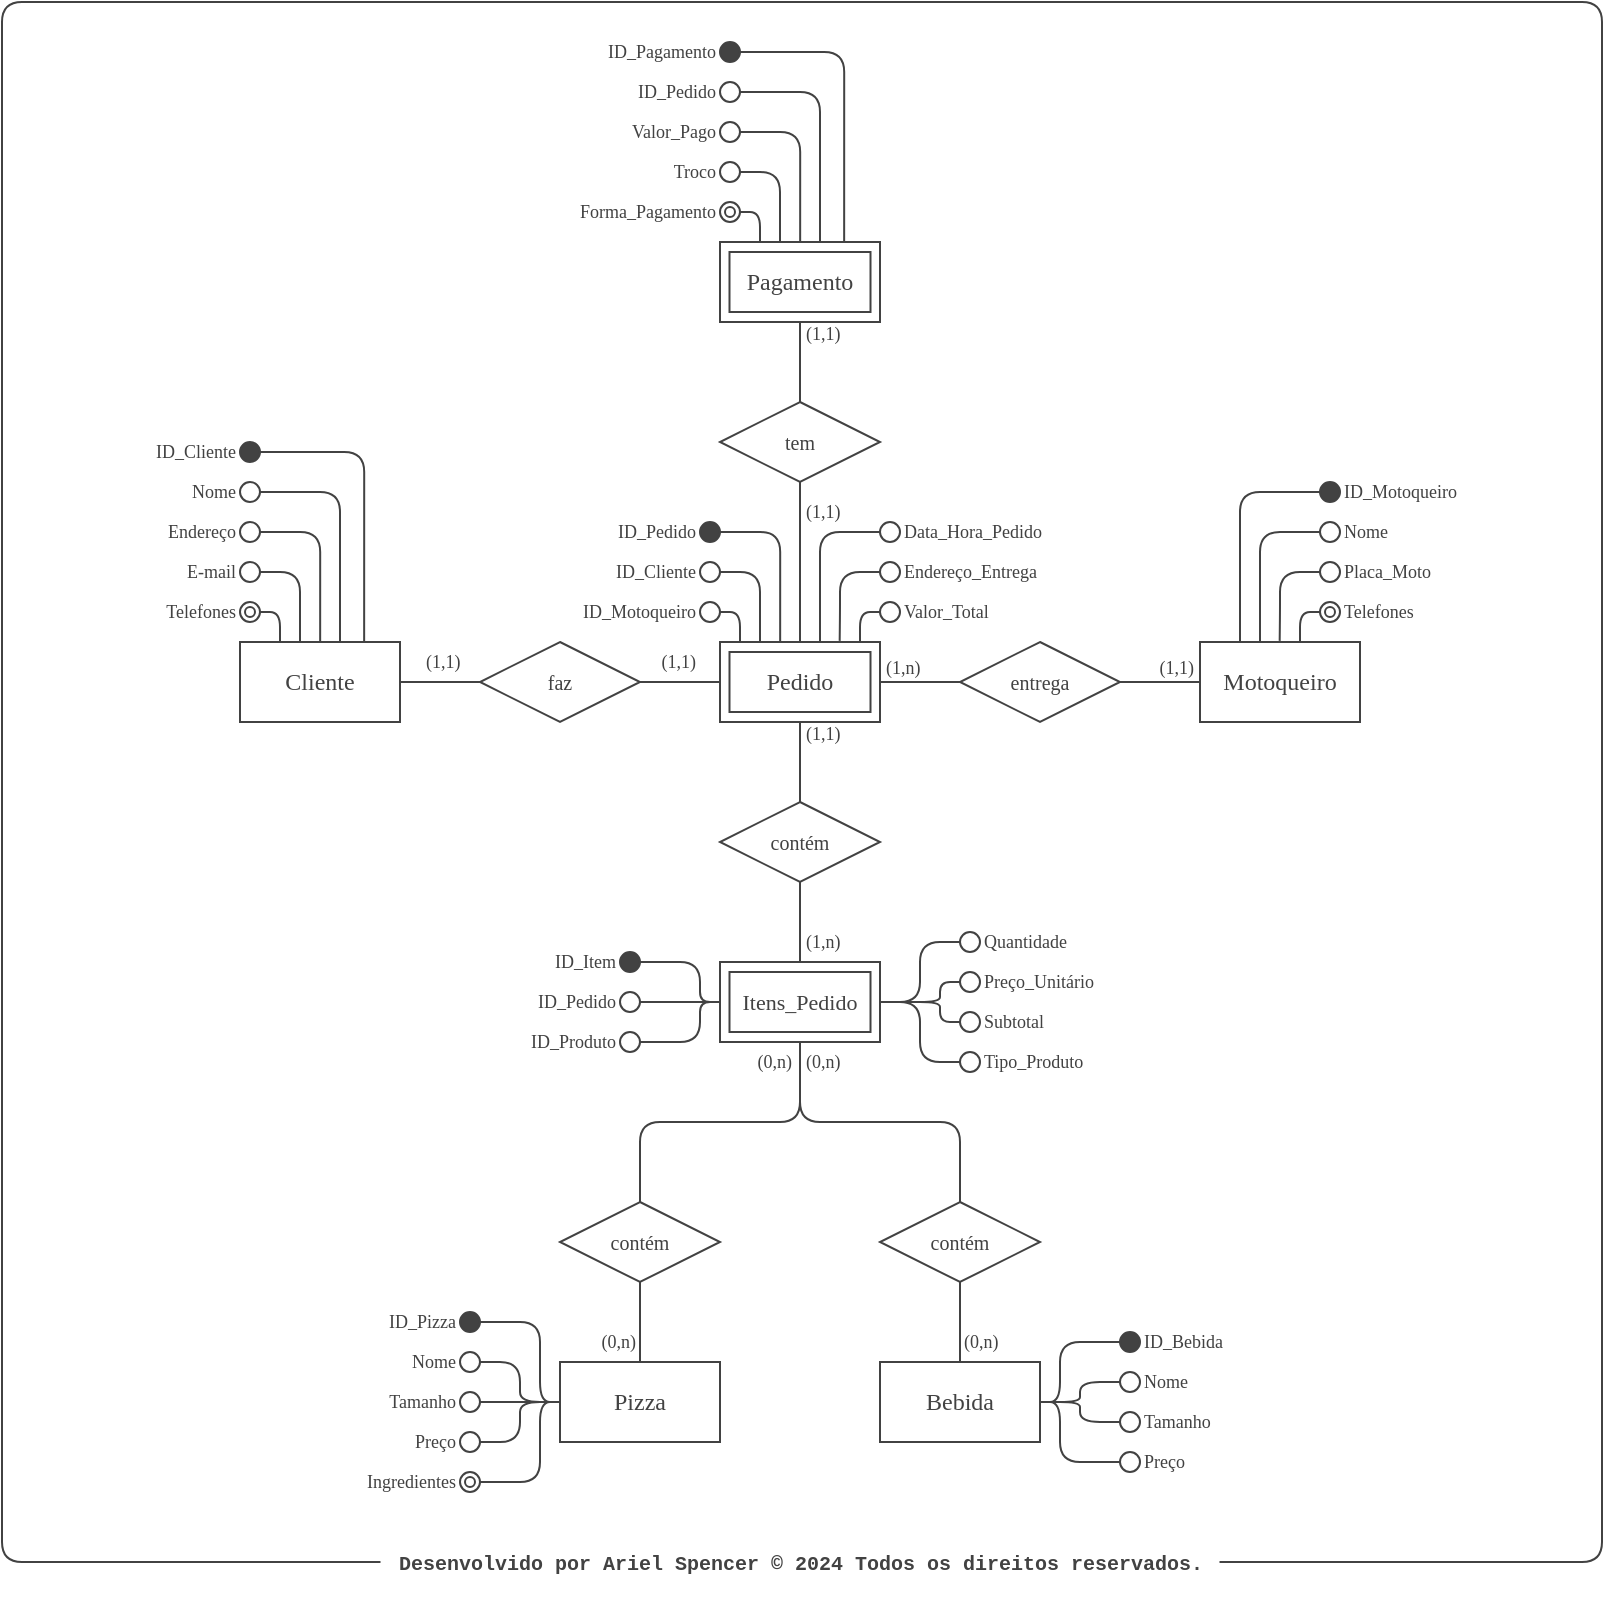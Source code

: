 <mxfile>
    <diagram id="a4bpUrjRzr6ryqSuqPsY" name="Página-1">
        <mxGraphModel dx="508" dy="273" grid="1" gridSize="10" guides="1" tooltips="1" connect="1" arrows="1" fold="1" page="1" pageScale="1" pageWidth="1600" pageHeight="900" background="#ffffff" math="0" shadow="0">
            <root>
                <mxCell id="0"/>
                <mxCell id="1" parent="0"/>
                <mxCell id="30" style="edgeStyle=none;html=1;exitX=1;exitY=0.5;exitDx=0;exitDy=0;entryX=0;entryY=0.5;entryDx=0;entryDy=0;fontFamily=Tahoma;fontSize=10;fontColor=#424242;strokeColor=#424242;endArrow=none;endFill=0;" parent="1" source="2" target="18" edge="1">
                    <mxGeometry relative="1" as="geometry"/>
                </mxCell>
                <mxCell id="2" value="" style="rounded=0;whiteSpace=wrap;html=1;fillColor=#FFFFFF;strokeColor=#424242;" parent="1" vertex="1">
                    <mxGeometry x="519" y="360" width="80" height="40" as="geometry"/>
                </mxCell>
                <mxCell id="3" value="Cliente" style="text;html=1;strokeColor=none;fillColor=none;align=center;verticalAlign=middle;whiteSpace=wrap;rounded=0;fontFamily=Tahoma;fontColor=#424242;" parent="1" vertex="1">
                    <mxGeometry x="529" y="365" width="60" height="30" as="geometry"/>
                </mxCell>
                <mxCell id="4" value="" style="rounded=0;whiteSpace=wrap;html=1;fillColor=#FFFFFF;strokeColor=#424242;" parent="1" vertex="1">
                    <mxGeometry x="679" y="720" width="80" height="40" as="geometry"/>
                </mxCell>
                <mxCell id="5" value="Pizza" style="text;html=1;strokeColor=none;fillColor=none;align=center;verticalAlign=middle;whiteSpace=wrap;rounded=0;fontFamily=Tahoma;fontColor=#424242;" parent="1" vertex="1">
                    <mxGeometry x="689" y="725" width="60" height="30" as="geometry"/>
                </mxCell>
                <mxCell id="32" style="edgeStyle=none;html=1;entryX=0.5;entryY=1;entryDx=0;entryDy=0;strokeColor=#424242;fontFamily=Tahoma;fontSize=10;fontColor=#424242;endArrow=none;endFill=0;" parent="1" source="6" target="28" edge="1">
                    <mxGeometry relative="1" as="geometry"/>
                </mxCell>
                <mxCell id="33" style="edgeStyle=none;html=1;entryX=0;entryY=0.5;entryDx=0;entryDy=0;strokeColor=#424242;fontFamily=Tahoma;fontSize=10;fontColor=#424242;endArrow=none;endFill=0;" parent="1" source="6" target="26" edge="1">
                    <mxGeometry relative="1" as="geometry"/>
                </mxCell>
                <mxCell id="6" value="" style="rounded=0;whiteSpace=wrap;html=1;fillColor=#FFFFFF;strokeColor=#424242;" parent="1" vertex="1">
                    <mxGeometry x="759" y="360" width="80" height="40" as="geometry"/>
                </mxCell>
                <mxCell id="36" style="edgeStyle=none;html=1;entryX=0.5;entryY=0;entryDx=0;entryDy=0;strokeColor=#424242;fontFamily=Tahoma;fontSize=10;fontColor=#424242;endArrow=none;endFill=0;" parent="1" target="20" edge="1">
                    <mxGeometry relative="1" as="geometry">
                        <mxPoint x="799" y="400" as="sourcePoint"/>
                    </mxGeometry>
                </mxCell>
                <mxCell id="40" style="edgeStyle=none;html=1;entryX=0.5;entryY=0;entryDx=0;entryDy=0;strokeColor=#424242;fontFamily=Tahoma;fontSize=10;fontColor=#424242;endArrow=none;endFill=0;" parent="1" source="8" target="22" edge="1">
                    <mxGeometry relative="1" as="geometry">
                        <Array as="points">
                            <mxPoint x="799" y="600"/>
                            <mxPoint x="719" y="600"/>
                        </Array>
                    </mxGeometry>
                </mxCell>
                <mxCell id="8" value="" style="rounded=0;whiteSpace=wrap;html=1;fillColor=#FFFFFF;strokeColor=#424242;" parent="1" vertex="1">
                    <mxGeometry x="759" y="520" width="80" height="40" as="geometry"/>
                </mxCell>
                <mxCell id="10" value="" style="rounded=0;whiteSpace=wrap;html=1;fillColor=#FFFFFF;strokeColor=#424242;" parent="1" vertex="1">
                    <mxGeometry x="839" y="720" width="80" height="40" as="geometry"/>
                </mxCell>
                <mxCell id="11" value="Bebida" style="text;html=1;strokeColor=none;fillColor=none;align=center;verticalAlign=middle;whiteSpace=wrap;rounded=0;fontFamily=Tahoma;fontColor=#424242;" parent="1" vertex="1">
                    <mxGeometry x="849" y="725" width="60" height="30" as="geometry"/>
                </mxCell>
                <mxCell id="12" value="" style="rounded=0;whiteSpace=wrap;html=1;fillColor=#FFFFFF;strokeColor=#424242;" parent="1" vertex="1">
                    <mxGeometry x="999" y="360" width="80" height="40" as="geometry"/>
                </mxCell>
                <mxCell id="13" value="Motoqueiro" style="text;html=1;strokeColor=none;fillColor=none;align=center;verticalAlign=middle;whiteSpace=wrap;rounded=0;fontFamily=Tahoma;fontColor=#424242;" parent="1" vertex="1">
                    <mxGeometry x="1009" y="365" width="60" height="30" as="geometry"/>
                </mxCell>
                <mxCell id="14" value="" style="rounded=0;whiteSpace=wrap;html=1;fillColor=#FFFFFF;strokeColor=#424242;" parent="1" vertex="1">
                    <mxGeometry x="759" y="160" width="80" height="40" as="geometry"/>
                </mxCell>
                <mxCell id="31" style="edgeStyle=none;html=1;exitX=1;exitY=0.5;exitDx=0;exitDy=0;entryX=0;entryY=0.5;entryDx=0;entryDy=0;strokeColor=#424242;fontFamily=Tahoma;fontSize=10;fontColor=#424242;endArrow=none;endFill=0;" parent="1" source="18" target="6" edge="1">
                    <mxGeometry relative="1" as="geometry"/>
                </mxCell>
                <mxCell id="18" value="" style="rhombus;whiteSpace=wrap;html=1;strokeColor=#424242;fontFamily=Tahoma;fontColor=#424242;fillColor=#FFFFFF;" parent="1" vertex="1">
                    <mxGeometry x="639" y="360" width="80" height="40" as="geometry"/>
                </mxCell>
                <mxCell id="19" value="faz" style="text;html=1;strokeColor=none;fillColor=none;align=center;verticalAlign=middle;whiteSpace=wrap;rounded=0;fontFamily=Tahoma;fontColor=#424242;fontSize=10;" parent="1" vertex="1">
                    <mxGeometry x="649" y="365" width="60" height="30" as="geometry"/>
                </mxCell>
                <mxCell id="39" style="edgeStyle=none;html=1;entryX=0.5;entryY=0;entryDx=0;entryDy=0;strokeColor=#424242;fontFamily=Tahoma;fontSize=10;fontColor=#424242;endArrow=none;endFill=0;" parent="1" source="20" target="8" edge="1">
                    <mxGeometry relative="1" as="geometry"/>
                </mxCell>
                <mxCell id="20" value="" style="rhombus;whiteSpace=wrap;html=1;strokeColor=#424242;fontFamily=Tahoma;fontColor=#424242;fillColor=#FFFFFF;" parent="1" vertex="1">
                    <mxGeometry x="759" y="440" width="80" height="40" as="geometry"/>
                </mxCell>
                <mxCell id="21" value="contém" style="text;html=1;strokeColor=none;fillColor=none;align=center;verticalAlign=middle;whiteSpace=wrap;rounded=0;fontFamily=Tahoma;fontColor=#424242;fontSize=10;" parent="1" vertex="1">
                    <mxGeometry x="769" y="445" width="60" height="30" as="geometry"/>
                </mxCell>
                <mxCell id="43" style="edgeStyle=none;html=1;entryX=0.5;entryY=0;entryDx=0;entryDy=0;strokeColor=#424242;fontFamily=Tahoma;fontSize=10;fontColor=#424242;endArrow=none;endFill=0;" parent="1" source="22" target="4" edge="1">
                    <mxGeometry relative="1" as="geometry"/>
                </mxCell>
                <mxCell id="22" value="" style="rhombus;whiteSpace=wrap;html=1;strokeColor=#424242;fontFamily=Tahoma;fontColor=#424242;fillColor=#FFFFFF;" parent="1" vertex="1">
                    <mxGeometry x="679" y="640" width="80" height="40" as="geometry"/>
                </mxCell>
                <mxCell id="23" value="contém" style="text;html=1;strokeColor=none;fillColor=none;align=center;verticalAlign=middle;whiteSpace=wrap;rounded=0;fontFamily=Tahoma;fontColor=#424242;fontSize=10;" parent="1" vertex="1">
                    <mxGeometry x="689" y="645" width="60" height="30" as="geometry"/>
                </mxCell>
                <mxCell id="41" style="edgeStyle=none;html=1;entryX=0.5;entryY=1;entryDx=0;entryDy=0;strokeColor=#424242;fontFamily=Tahoma;fontSize=10;fontColor=#424242;endArrow=none;endFill=0;" parent="1" source="24" target="8" edge="1">
                    <mxGeometry relative="1" as="geometry">
                        <Array as="points">
                            <mxPoint x="879" y="600"/>
                            <mxPoint x="799" y="600"/>
                        </Array>
                    </mxGeometry>
                </mxCell>
                <mxCell id="47" style="edgeStyle=none;html=1;exitX=0.5;exitY=1;exitDx=0;exitDy=0;entryX=0.5;entryY=0;entryDx=0;entryDy=0;strokeColor=#424242;fontFamily=Tahoma;fontSize=10;fontColor=#424242;endArrow=none;endFill=0;" parent="1" source="24" target="10" edge="1">
                    <mxGeometry relative="1" as="geometry"/>
                </mxCell>
                <mxCell id="24" value="" style="rhombus;whiteSpace=wrap;html=1;strokeColor=#424242;fontFamily=Tahoma;fontColor=#424242;fillColor=#FFFFFF;" parent="1" vertex="1">
                    <mxGeometry x="839" y="640" width="80" height="40" as="geometry"/>
                </mxCell>
                <mxCell id="25" value="contém" style="text;html=1;strokeColor=none;fillColor=none;align=center;verticalAlign=middle;whiteSpace=wrap;rounded=0;fontFamily=Tahoma;fontColor=#424242;fontSize=10;" parent="1" vertex="1">
                    <mxGeometry x="849" y="645" width="60" height="30" as="geometry"/>
                </mxCell>
                <mxCell id="35" style="edgeStyle=none;html=1;entryX=0;entryY=0.5;entryDx=0;entryDy=0;strokeColor=#424242;fontFamily=Tahoma;fontSize=10;fontColor=#424242;endArrow=none;endFill=0;" parent="1" source="26" target="12" edge="1">
                    <mxGeometry relative="1" as="geometry"/>
                </mxCell>
                <mxCell id="26" value="" style="rhombus;whiteSpace=wrap;html=1;strokeColor=#424242;fontFamily=Tahoma;fontColor=#424242;fillColor=#FFFFFF;" parent="1" vertex="1">
                    <mxGeometry x="879" y="360" width="80" height="40" as="geometry"/>
                </mxCell>
                <mxCell id="27" value="entrega" style="text;html=1;strokeColor=none;fillColor=none;align=center;verticalAlign=middle;whiteSpace=wrap;rounded=0;fontFamily=Tahoma;fontColor=#424242;fontSize=10;" parent="1" vertex="1">
                    <mxGeometry x="889" y="365" width="60" height="30" as="geometry"/>
                </mxCell>
                <mxCell id="50" style="edgeStyle=none;html=1;entryX=0.5;entryY=1;entryDx=0;entryDy=0;strokeColor=#424242;fontFamily=Tahoma;fontSize=10;fontColor=#424242;endArrow=none;endFill=0;" parent="1" source="28" target="14" edge="1">
                    <mxGeometry relative="1" as="geometry"/>
                </mxCell>
                <mxCell id="28" value="" style="rhombus;whiteSpace=wrap;html=1;strokeColor=#424242;fontFamily=Tahoma;fontColor=#424242;fillColor=#FFFFFF;" parent="1" vertex="1">
                    <mxGeometry x="759" y="240" width="80" height="40" as="geometry"/>
                </mxCell>
                <mxCell id="29" value="tem" style="text;html=1;strokeColor=none;fillColor=none;align=center;verticalAlign=middle;whiteSpace=wrap;rounded=0;fontFamily=Tahoma;fontColor=#424242;fontSize=10;" parent="1" vertex="1">
                    <mxGeometry x="769" y="245" width="60" height="30" as="geometry"/>
                </mxCell>
                <mxCell id="51" value="ID_Cliente" style="text;html=1;strokeColor=none;fillColor=none;align=right;verticalAlign=middle;whiteSpace=wrap;rounded=0;fontFamily=Tahoma;fontColor=#424242;fontSize=9;" parent="1" vertex="1">
                    <mxGeometry x="459" y="260" width="60" height="10" as="geometry"/>
                </mxCell>
                <mxCell id="69" style="edgeStyle=orthogonalEdgeStyle;html=1;entryX=0.901;entryY=0;entryDx=0;entryDy=0;entryPerimeter=0;strokeColor=#424242;fontFamily=Tahoma;fontSize=9;fontColor=#424242;endArrow=none;endFill=0;" parent="1" source="53" edge="1">
                    <mxGeometry relative="1" as="geometry">
                        <mxPoint x="581.08" y="360" as="targetPoint"/>
                        <Array as="points">
                            <mxPoint x="581" y="265"/>
                        </Array>
                    </mxGeometry>
                </mxCell>
                <mxCell id="53" value="" style="ellipse;whiteSpace=wrap;html=1;aspect=fixed;strokeColor=#424242;fontFamily=Tahoma;fontSize=8;fontColor=#424242;fillColor=#424242;spacing=2;fillStyle=auto;" parent="1" vertex="1">
                    <mxGeometry x="519" y="260" width="10" height="10" as="geometry"/>
                </mxCell>
                <mxCell id="70" style="edgeStyle=orthogonalEdgeStyle;html=1;entryX=0.75;entryY=0;entryDx=0;entryDy=0;strokeColor=#424242;fontFamily=Tahoma;fontSize=9;fontColor=#424242;endArrow=none;endFill=0;" parent="1" source="55" edge="1">
                    <mxGeometry relative="1" as="geometry">
                        <mxPoint x="569" y="360" as="targetPoint"/>
                        <Array as="points">
                            <mxPoint x="569" y="285"/>
                        </Array>
                    </mxGeometry>
                </mxCell>
                <mxCell id="55" value="" style="ellipse;whiteSpace=wrap;html=1;aspect=fixed;strokeColor=#424242;fontFamily=Tahoma;fontSize=8;fontColor=#424242;fillColor=#FFFFFF;spacing=2;fillStyle=auto;" parent="1" vertex="1">
                    <mxGeometry x="519" y="280" width="10" height="10" as="geometry"/>
                </mxCell>
                <mxCell id="57" value="Nome" style="text;html=1;strokeColor=none;fillColor=none;align=right;verticalAlign=middle;whiteSpace=wrap;rounded=0;fontFamily=Tahoma;fontColor=#424242;fontSize=9;" parent="1" vertex="1">
                    <mxGeometry x="459" y="280" width="60" height="10" as="geometry"/>
                </mxCell>
                <mxCell id="71" style="edgeStyle=orthogonalEdgeStyle;html=1;entryX=0.626;entryY=-0.001;entryDx=0;entryDy=0;entryPerimeter=0;strokeColor=#424242;fontFamily=Tahoma;fontSize=9;fontColor=#424242;endArrow=none;endFill=0;" parent="1" source="58" edge="1">
                    <mxGeometry relative="1" as="geometry">
                        <mxPoint x="559.08" y="359.96" as="targetPoint"/>
                        <Array as="points">
                            <mxPoint x="559" y="305"/>
                        </Array>
                    </mxGeometry>
                </mxCell>
                <mxCell id="58" value="" style="ellipse;whiteSpace=wrap;html=1;aspect=fixed;strokeColor=#424242;fontFamily=Tahoma;fontSize=8;fontColor=#424242;fillColor=#FFFFFF;spacing=2;fillStyle=auto;" parent="1" vertex="1">
                    <mxGeometry x="519" y="300" width="10" height="10" as="geometry"/>
                </mxCell>
                <mxCell id="60" value="Endereço" style="text;html=1;strokeColor=none;fillColor=none;align=right;verticalAlign=middle;whiteSpace=wrap;rounded=0;fontFamily=Tahoma;fontColor=#424242;fontSize=9;" parent="1" vertex="1">
                    <mxGeometry x="459" y="300" width="60" height="10" as="geometry"/>
                </mxCell>
                <mxCell id="72" style="edgeStyle=orthogonalEdgeStyle;html=1;entryX=0.5;entryY=0;entryDx=0;entryDy=0;strokeColor=#424242;fontFamily=Tahoma;fontSize=9;fontColor=#424242;endArrow=none;endFill=0;" parent="1" source="61" edge="1">
                    <mxGeometry relative="1" as="geometry">
                        <mxPoint x="549" y="360" as="targetPoint"/>
                        <Array as="points">
                            <mxPoint x="549" y="325"/>
                        </Array>
                    </mxGeometry>
                </mxCell>
                <mxCell id="61" value="" style="ellipse;whiteSpace=wrap;html=1;aspect=fixed;strokeColor=#424242;fontFamily=Tahoma;fontSize=8;fontColor=#424242;fillColor=#FFFFFF;spacing=2;fillStyle=auto;" parent="1" vertex="1">
                    <mxGeometry x="519" y="320" width="10" height="10" as="geometry"/>
                </mxCell>
                <mxCell id="74" style="edgeStyle=orthogonalEdgeStyle;html=1;strokeColor=#424242;fontFamily=Tahoma;fontSize=9;fontColor=#424242;endArrow=none;endFill=0;exitX=1;exitY=0.5;exitDx=0;exitDy=0;" parent="1" source="62" edge="1">
                    <mxGeometry relative="1" as="geometry">
                        <mxPoint x="539" y="360" as="targetPoint"/>
                        <Array as="points">
                            <mxPoint x="539" y="345"/>
                        </Array>
                    </mxGeometry>
                </mxCell>
                <mxCell id="62" value="" style="ellipse;whiteSpace=wrap;html=1;aspect=fixed;strokeColor=#424242;fontFamily=Tahoma;fontSize=8;fontColor=#424242;fillColor=#FFFFFF;spacing=2;fillStyle=auto;" parent="1" vertex="1">
                    <mxGeometry x="519" y="340" width="10" height="10" as="geometry"/>
                </mxCell>
                <mxCell id="63" value="" style="ellipse;whiteSpace=wrap;html=1;aspect=fixed;strokeColor=#424242;fontFamily=Tahoma;fontSize=8;fontColor=#424242;fillColor=#FFFFFF;spacing=2;fillStyle=auto;strokeWidth=1;perimeterSpacing=8;" parent="1" vertex="1">
                    <mxGeometry x="521.5" y="342.5" width="5" height="5" as="geometry"/>
                </mxCell>
                <mxCell id="64" value="E-mail" style="text;html=1;strokeColor=none;fillColor=none;align=right;verticalAlign=middle;whiteSpace=wrap;rounded=0;fontFamily=Tahoma;fontColor=#424242;fontSize=9;" parent="1" vertex="1">
                    <mxGeometry x="459" y="320" width="60" height="10" as="geometry"/>
                </mxCell>
                <mxCell id="65" value="Telefones" style="text;html=1;strokeColor=none;fillColor=none;align=right;verticalAlign=middle;whiteSpace=wrap;rounded=0;fontFamily=Tahoma;fontColor=#424242;fontSize=9;" parent="1" vertex="1">
                    <mxGeometry x="459" y="340" width="60" height="10" as="geometry"/>
                </mxCell>
                <mxCell id="76" value="ID_Pagamento" style="text;html=1;strokeColor=none;fillColor=none;align=right;verticalAlign=middle;whiteSpace=wrap;rounded=0;fontFamily=Tahoma;fontColor=#424242;fontSize=9;" parent="1" vertex="1">
                    <mxGeometry x="699" y="60" width="60" height="10" as="geometry"/>
                </mxCell>
                <mxCell id="77" value="" style="ellipse;whiteSpace=wrap;html=1;aspect=fixed;strokeColor=#424242;fontFamily=Tahoma;fontSize=8;fontColor=#424242;fillColor=#424242;spacing=2;fillStyle=auto;" parent="1" vertex="1">
                    <mxGeometry x="759" y="60" width="10" height="10" as="geometry"/>
                </mxCell>
                <mxCell id="78" value="" style="ellipse;whiteSpace=wrap;html=1;aspect=fixed;strokeColor=#424242;fontFamily=Tahoma;fontSize=8;fontColor=#424242;fillColor=#FFFFFF;spacing=2;fillStyle=auto;" parent="1" vertex="1">
                    <mxGeometry x="759" y="80" width="10" height="10" as="geometry"/>
                </mxCell>
                <mxCell id="79" value="ID_Pedido" style="text;html=1;strokeColor=none;fillColor=none;align=right;verticalAlign=middle;whiteSpace=wrap;rounded=0;fontFamily=Tahoma;fontColor=#424242;fontSize=9;" parent="1" vertex="1">
                    <mxGeometry x="699" y="80" width="60" height="10" as="geometry"/>
                </mxCell>
                <mxCell id="80" value="" style="ellipse;whiteSpace=wrap;html=1;aspect=fixed;strokeColor=#424242;fontFamily=Tahoma;fontSize=8;fontColor=#424242;fillColor=#FFFFFF;spacing=2;fillStyle=auto;" parent="1" vertex="1">
                    <mxGeometry x="759" y="100" width="10" height="10" as="geometry"/>
                </mxCell>
                <mxCell id="81" value="Valor_Pago" style="text;html=1;strokeColor=none;fillColor=none;align=right;verticalAlign=middle;whiteSpace=wrap;rounded=0;fontFamily=Tahoma;fontColor=#424242;fontSize=9;" parent="1" vertex="1">
                    <mxGeometry x="699" y="100" width="60" height="10" as="geometry"/>
                </mxCell>
                <mxCell id="82" value="" style="ellipse;whiteSpace=wrap;html=1;aspect=fixed;strokeColor=#424242;fontFamily=Tahoma;fontSize=8;fontColor=#424242;fillColor=#FFFFFF;spacing=2;fillStyle=auto;" parent="1" vertex="1">
                    <mxGeometry x="759" y="120" width="10" height="10" as="geometry"/>
                </mxCell>
                <mxCell id="83" value="" style="ellipse;whiteSpace=wrap;html=1;aspect=fixed;strokeColor=#424242;fontFamily=Tahoma;fontSize=8;fontColor=#424242;fillColor=#FFFFFF;spacing=2;fillStyle=auto;" parent="1" vertex="1">
                    <mxGeometry x="759" y="140" width="10" height="10" as="geometry"/>
                </mxCell>
                <mxCell id="85" value="Troco" style="text;html=1;strokeColor=none;fillColor=none;align=right;verticalAlign=middle;whiteSpace=wrap;rounded=0;fontFamily=Tahoma;fontColor=#424242;fontSize=9;" parent="1" vertex="1">
                    <mxGeometry x="699" y="120" width="60" height="10" as="geometry"/>
                </mxCell>
                <mxCell id="86" value="Forma_Pagamento" style="text;html=1;strokeColor=none;fillColor=none;align=right;verticalAlign=middle;whiteSpace=wrap;rounded=0;fontFamily=Tahoma;fontColor=#424242;fontSize=9;" parent="1" vertex="1">
                    <mxGeometry x="699" y="140" width="60" height="10" as="geometry"/>
                </mxCell>
                <mxCell id="87" style="edgeStyle=orthogonalEdgeStyle;html=1;entryX=0.901;entryY=0;entryDx=0;entryDy=0;entryPerimeter=0;strokeColor=#424242;fontFamily=Tahoma;fontSize=9;fontColor=#424242;endArrow=none;endFill=0;" parent="1" source="77" edge="1">
                    <mxGeometry relative="1" as="geometry">
                        <mxPoint x="821.08" y="160" as="targetPoint"/>
                        <Array as="points">
                            <mxPoint x="821" y="65"/>
                        </Array>
                    </mxGeometry>
                </mxCell>
                <mxCell id="88" style="edgeStyle=orthogonalEdgeStyle;html=1;entryX=0.75;entryY=0;entryDx=0;entryDy=0;strokeColor=#424242;fontFamily=Tahoma;fontSize=9;fontColor=#424242;endArrow=none;endFill=0;" parent="1" source="78" edge="1">
                    <mxGeometry relative="1" as="geometry">
                        <mxPoint x="809" y="160" as="targetPoint"/>
                        <Array as="points">
                            <mxPoint x="809" y="85"/>
                        </Array>
                    </mxGeometry>
                </mxCell>
                <mxCell id="89" style="edgeStyle=orthogonalEdgeStyle;html=1;entryX=0.626;entryY=-0.001;entryDx=0;entryDy=0;entryPerimeter=0;strokeColor=#424242;fontFamily=Tahoma;fontSize=9;fontColor=#424242;endArrow=none;endFill=0;" parent="1" source="80" edge="1">
                    <mxGeometry relative="1" as="geometry">
                        <mxPoint x="799.08" y="159.96" as="targetPoint"/>
                        <Array as="points">
                            <mxPoint x="799" y="105"/>
                        </Array>
                    </mxGeometry>
                </mxCell>
                <mxCell id="90" style="edgeStyle=orthogonalEdgeStyle;html=1;entryX=0.5;entryY=0;entryDx=0;entryDy=0;strokeColor=#424242;fontFamily=Tahoma;fontSize=9;fontColor=#424242;endArrow=none;endFill=0;" parent="1" source="82" edge="1">
                    <mxGeometry relative="1" as="geometry">
                        <mxPoint x="789" y="160" as="targetPoint"/>
                        <Array as="points">
                            <mxPoint x="789" y="125"/>
                        </Array>
                    </mxGeometry>
                </mxCell>
                <mxCell id="91" style="edgeStyle=orthogonalEdgeStyle;html=1;strokeColor=#424242;fontFamily=Tahoma;fontSize=9;fontColor=#424242;endArrow=none;endFill=0;exitX=1;exitY=0.5;exitDx=0;exitDy=0;" parent="1" source="83" edge="1">
                    <mxGeometry relative="1" as="geometry">
                        <mxPoint x="779" y="160" as="targetPoint"/>
                        <Array as="points">
                            <mxPoint x="779" y="145"/>
                        </Array>
                    </mxGeometry>
                </mxCell>
                <mxCell id="136" style="edgeStyle=orthogonalEdgeStyle;html=1;strokeColor=#424242;fontFamily=Tahoma;fontSize=9;fontColor=#424242;endArrow=none;endFill=0;" parent="1" source="123" edge="1">
                    <mxGeometry relative="1" as="geometry">
                        <mxPoint x="1019" y="360" as="targetPoint"/>
                        <Array as="points">
                            <mxPoint x="1019" y="285"/>
                        </Array>
                    </mxGeometry>
                </mxCell>
                <mxCell id="123" value="" style="ellipse;whiteSpace=wrap;html=1;aspect=fixed;strokeColor=#424242;fontFamily=Tahoma;fontSize=8;fontColor=#424242;fillColor=#424242;spacing=2;fillStyle=auto;" parent="1" vertex="1">
                    <mxGeometry x="1059" y="280" width="10" height="10" as="geometry"/>
                </mxCell>
                <mxCell id="124" value="ID_Motoqueiro" style="text;html=1;strokeColor=none;fillColor=none;align=left;verticalAlign=middle;whiteSpace=wrap;rounded=0;fontFamily=Tahoma;fontColor=#424242;fontSize=9;" parent="1" vertex="1">
                    <mxGeometry x="1069" y="280" width="60" height="10" as="geometry"/>
                </mxCell>
                <mxCell id="137" style="edgeStyle=orthogonalEdgeStyle;html=1;entryX=0.5;entryY=0;entryDx=0;entryDy=0;strokeColor=#424242;fontFamily=Tahoma;fontSize=9;fontColor=#424242;endArrow=none;endFill=0;" parent="1" source="126" edge="1">
                    <mxGeometry relative="1" as="geometry">
                        <mxPoint x="1029" y="360" as="targetPoint"/>
                        <Array as="points">
                            <mxPoint x="1029" y="305"/>
                        </Array>
                    </mxGeometry>
                </mxCell>
                <mxCell id="126" value="" style="ellipse;whiteSpace=wrap;html=1;aspect=fixed;strokeColor=#424242;fontFamily=Tahoma;fontSize=8;fontColor=#424242;fillColor=#FFFFFF;spacing=2;fillStyle=auto;" parent="1" vertex="1">
                    <mxGeometry x="1059" y="300" width="10" height="10" as="geometry"/>
                </mxCell>
                <mxCell id="127" value="Nome" style="text;html=1;strokeColor=none;fillColor=none;align=left;verticalAlign=middle;whiteSpace=wrap;rounded=0;fontFamily=Tahoma;fontColor=#424242;fontSize=9;" parent="1" vertex="1">
                    <mxGeometry x="1069" y="300" width="60" height="10" as="geometry"/>
                </mxCell>
                <mxCell id="138" style="edgeStyle=orthogonalEdgeStyle;html=1;entryX=0.623;entryY=-0.014;entryDx=0;entryDy=0;entryPerimeter=0;strokeColor=#424242;fontFamily=Tahoma;fontSize=9;fontColor=#424242;endArrow=none;endFill=0;" parent="1" source="129" edge="1">
                    <mxGeometry relative="1" as="geometry">
                        <mxPoint x="1038.84" y="359.44" as="targetPoint"/>
                        <Array as="points">
                            <mxPoint x="1039" y="325"/>
                            <mxPoint x="1039" y="345"/>
                        </Array>
                    </mxGeometry>
                </mxCell>
                <mxCell id="129" value="" style="ellipse;whiteSpace=wrap;html=1;aspect=fixed;strokeColor=#424242;fontFamily=Tahoma;fontSize=8;fontColor=#424242;fillColor=#FFFFFF;spacing=2;fillStyle=auto;" parent="1" vertex="1">
                    <mxGeometry x="1059" y="320" width="10" height="10" as="geometry"/>
                </mxCell>
                <mxCell id="140" style="edgeStyle=orthogonalEdgeStyle;html=1;entryX=0.75;entryY=0;entryDx=0;entryDy=0;strokeColor=#424242;fontFamily=Tahoma;fontSize=9;fontColor=#424242;endArrow=none;endFill=0;exitX=0;exitY=0.5;exitDx=0;exitDy=0;" parent="1" source="131" edge="1">
                    <mxGeometry relative="1" as="geometry">
                        <mxPoint x="1049" y="360" as="targetPoint"/>
                    </mxGeometry>
                </mxCell>
                <mxCell id="131" value="" style="ellipse;whiteSpace=wrap;html=1;aspect=fixed;strokeColor=#424242;fontFamily=Tahoma;fontSize=8;fontColor=#424242;fillColor=#FFFFFF;spacing=2;fillStyle=auto;" parent="1" vertex="1">
                    <mxGeometry x="1059" y="340" width="10" height="10" as="geometry"/>
                </mxCell>
                <mxCell id="132" value="" style="ellipse;whiteSpace=wrap;html=1;aspect=fixed;strokeColor=#424242;fontFamily=Tahoma;fontSize=8;fontColor=#424242;fillColor=#FFFFFF;spacing=2;fillStyle=auto;strokeWidth=1;perimeterSpacing=8;align=left;" parent="1" vertex="1">
                    <mxGeometry x="1061.5" y="342.5" width="5" height="5" as="geometry"/>
                </mxCell>
                <mxCell id="133" value="Placa_Moto" style="text;html=1;strokeColor=none;fillColor=none;align=left;verticalAlign=middle;whiteSpace=wrap;rounded=0;fontFamily=Tahoma;fontColor=#424242;fontSize=9;" parent="1" vertex="1">
                    <mxGeometry x="1069" y="320" width="60" height="10" as="geometry"/>
                </mxCell>
                <mxCell id="134" value="Telefones" style="text;html=1;strokeColor=none;fillColor=none;align=left;verticalAlign=middle;whiteSpace=wrap;rounded=0;fontFamily=Tahoma;fontColor=#424242;fontSize=9;" parent="1" vertex="1">
                    <mxGeometry x="1069" y="340" width="60" height="10" as="geometry"/>
                </mxCell>
                <mxCell id="159" style="edgeStyle=orthogonalEdgeStyle;html=1;entryX=0.5;entryY=0;entryDx=0;entryDy=0;strokeColor=#424242;fontFamily=Tahoma;fontSize=9;fontColor=#424242;endArrow=none;endFill=0;" parent="1" source="160" edge="1">
                    <mxGeometry relative="1" as="geometry">
                        <mxPoint x="809" y="360" as="targetPoint"/>
                        <Array as="points">
                            <mxPoint x="809" y="305"/>
                        </Array>
                    </mxGeometry>
                </mxCell>
                <mxCell id="160" value="" style="ellipse;whiteSpace=wrap;html=1;aspect=fixed;strokeColor=#424242;fontFamily=Tahoma;fontSize=8;fontColor=#424242;fillColor=#FFFFFF;spacing=2;fillStyle=auto;" parent="1" vertex="1">
                    <mxGeometry x="839" y="300" width="10" height="10" as="geometry"/>
                </mxCell>
                <mxCell id="161" value="Data_Hora_Pedido" style="text;html=1;strokeColor=none;fillColor=none;align=left;verticalAlign=middle;whiteSpace=wrap;rounded=0;fontFamily=Tahoma;fontColor=#424242;fontSize=9;" parent="1" vertex="1">
                    <mxGeometry x="849" y="300" width="80" height="10" as="geometry"/>
                </mxCell>
                <mxCell id="162" style="edgeStyle=orthogonalEdgeStyle;html=1;entryX=0.623;entryY=-0.014;entryDx=0;entryDy=0;entryPerimeter=0;strokeColor=#424242;fontFamily=Tahoma;fontSize=9;fontColor=#424242;endArrow=none;endFill=0;" parent="1" source="163" edge="1">
                    <mxGeometry relative="1" as="geometry">
                        <mxPoint x="818.84" y="359.44" as="targetPoint"/>
                        <Array as="points">
                            <mxPoint x="819" y="325"/>
                            <mxPoint x="819" y="345"/>
                        </Array>
                    </mxGeometry>
                </mxCell>
                <mxCell id="163" value="" style="ellipse;whiteSpace=wrap;html=1;aspect=fixed;strokeColor=#424242;fontFamily=Tahoma;fontSize=8;fontColor=#424242;fillColor=#FFFFFF;spacing=2;fillStyle=auto;" parent="1" vertex="1">
                    <mxGeometry x="839" y="320" width="10" height="10" as="geometry"/>
                </mxCell>
                <mxCell id="164" style="edgeStyle=orthogonalEdgeStyle;html=1;entryX=0.75;entryY=0;entryDx=0;entryDy=0;strokeColor=#424242;fontFamily=Tahoma;fontSize=9;fontColor=#424242;endArrow=none;endFill=0;exitX=0;exitY=0.5;exitDx=0;exitDy=0;" parent="1" source="165" edge="1">
                    <mxGeometry relative="1" as="geometry">
                        <mxPoint x="829" y="360" as="targetPoint"/>
                    </mxGeometry>
                </mxCell>
                <mxCell id="165" value="" style="ellipse;whiteSpace=wrap;html=1;aspect=fixed;strokeColor=#424242;fontFamily=Tahoma;fontSize=8;fontColor=#424242;fillColor=#FFFFFF;spacing=2;fillStyle=auto;" parent="1" vertex="1">
                    <mxGeometry x="839" y="340" width="10" height="10" as="geometry"/>
                </mxCell>
                <mxCell id="167" value="Endereço_Entrega" style="text;html=1;strokeColor=none;fillColor=none;align=left;verticalAlign=middle;whiteSpace=wrap;rounded=0;fontFamily=Tahoma;fontColor=#424242;fontSize=9;" parent="1" vertex="1">
                    <mxGeometry x="849" y="320" width="80" height="10" as="geometry"/>
                </mxCell>
                <mxCell id="168" value="Valor_Total" style="text;html=1;strokeColor=none;fillColor=none;align=left;verticalAlign=middle;whiteSpace=wrap;rounded=0;fontFamily=Tahoma;fontColor=#424242;fontSize=9;" parent="1" vertex="1">
                    <mxGeometry x="849" y="340" width="80" height="10" as="geometry"/>
                </mxCell>
                <mxCell id="169" style="edgeStyle=orthogonalEdgeStyle;html=1;entryX=0.626;entryY=-0.001;entryDx=0;entryDy=0;entryPerimeter=0;strokeColor=#424242;fontFamily=Tahoma;fontSize=9;fontColor=#424242;endArrow=none;endFill=0;" parent="1" source="170" edge="1">
                    <mxGeometry relative="1" as="geometry">
                        <mxPoint x="789.08" y="359.96" as="targetPoint"/>
                        <Array as="points">
                            <mxPoint x="789" y="305"/>
                        </Array>
                    </mxGeometry>
                </mxCell>
                <mxCell id="170" value="" style="ellipse;whiteSpace=wrap;html=1;aspect=fixed;strokeColor=#424242;fontFamily=Tahoma;fontSize=8;fontColor=#424242;fillColor=#424242;spacing=2;fillStyle=auto;" parent="1" vertex="1">
                    <mxGeometry x="749" y="300" width="10" height="10" as="geometry"/>
                </mxCell>
                <mxCell id="171" value="ID_Pedido" style="text;html=1;strokeColor=none;fillColor=none;align=right;verticalAlign=middle;whiteSpace=wrap;rounded=0;fontFamily=Tahoma;fontColor=#424242;fontSize=9;" parent="1" vertex="1">
                    <mxGeometry x="689" y="300" width="60" height="10" as="geometry"/>
                </mxCell>
                <mxCell id="172" style="edgeStyle=orthogonalEdgeStyle;html=1;entryX=0.5;entryY=0;entryDx=0;entryDy=0;strokeColor=#424242;fontFamily=Tahoma;fontSize=9;fontColor=#424242;endArrow=none;endFill=0;" parent="1" source="173" edge="1">
                    <mxGeometry relative="1" as="geometry">
                        <mxPoint x="779" y="360" as="targetPoint"/>
                        <Array as="points">
                            <mxPoint x="779" y="325"/>
                        </Array>
                    </mxGeometry>
                </mxCell>
                <mxCell id="173" value="" style="ellipse;whiteSpace=wrap;html=1;aspect=fixed;strokeColor=#424242;fontFamily=Tahoma;fontSize=8;fontColor=#424242;fillColor=#FFFFFF;spacing=2;fillStyle=auto;" parent="1" vertex="1">
                    <mxGeometry x="749" y="320" width="10" height="10" as="geometry"/>
                </mxCell>
                <mxCell id="174" style="edgeStyle=orthogonalEdgeStyle;html=1;strokeColor=#424242;fontFamily=Tahoma;fontSize=9;fontColor=#424242;endArrow=none;endFill=0;exitX=1;exitY=0.5;exitDx=0;exitDy=0;" parent="1" source="175" edge="1">
                    <mxGeometry relative="1" as="geometry">
                        <mxPoint x="769" y="360" as="targetPoint"/>
                        <Array as="points">
                            <mxPoint x="769" y="345"/>
                        </Array>
                    </mxGeometry>
                </mxCell>
                <mxCell id="175" value="" style="ellipse;whiteSpace=wrap;html=1;aspect=fixed;strokeColor=#424242;fontFamily=Tahoma;fontSize=8;fontColor=#424242;fillColor=#FFFFFF;spacing=2;fillStyle=auto;" parent="1" vertex="1">
                    <mxGeometry x="749" y="340" width="10" height="10" as="geometry"/>
                </mxCell>
                <mxCell id="177" value="ID_Cliente" style="text;html=1;strokeColor=none;fillColor=none;align=right;verticalAlign=middle;whiteSpace=wrap;rounded=0;fontFamily=Tahoma;fontColor=#424242;fontSize=9;" parent="1" vertex="1">
                    <mxGeometry x="689" y="320" width="60" height="10" as="geometry"/>
                </mxCell>
                <mxCell id="178" value="ID_Motoqueiro" style="text;html=1;strokeColor=none;fillColor=none;align=right;verticalAlign=middle;whiteSpace=wrap;rounded=0;fontFamily=Tahoma;fontColor=#424242;fontSize=9;" parent="1" vertex="1">
                    <mxGeometry x="689" y="340" width="60" height="10" as="geometry"/>
                </mxCell>
                <mxCell id="179" style="edgeStyle=orthogonalEdgeStyle;html=1;strokeColor=#424242;fontFamily=Tahoma;fontSize=9;fontColor=#424242;endArrow=none;endFill=0;entryX=1;entryY=0.5;entryDx=0;entryDy=0;exitX=0;exitY=0.5;exitDx=0;exitDy=0;" parent="1" source="180" target="8" edge="1">
                    <mxGeometry relative="1" as="geometry">
                        <mxPoint x="864" y="580" as="targetPoint"/>
                        <Array as="points">
                            <mxPoint x="859" y="510"/>
                            <mxPoint x="859" y="540"/>
                        </Array>
                    </mxGeometry>
                </mxCell>
                <mxCell id="180" value="" style="ellipse;whiteSpace=wrap;html=1;aspect=fixed;strokeColor=#424242;fontFamily=Tahoma;fontSize=8;fontColor=#424242;fillColor=#FFFFFF;spacing=2;fillStyle=auto;" parent="1" vertex="1">
                    <mxGeometry x="879" y="505" width="10" height="10" as="geometry"/>
                </mxCell>
                <mxCell id="181" value="Quantidade" style="text;html=1;strokeColor=none;fillColor=none;align=left;verticalAlign=middle;whiteSpace=wrap;rounded=0;fontFamily=Tahoma;fontColor=#424242;fontSize=9;" parent="1" vertex="1">
                    <mxGeometry x="889" y="505" width="60" height="10" as="geometry"/>
                </mxCell>
                <mxCell id="182" style="edgeStyle=orthogonalEdgeStyle;html=1;strokeColor=#424242;fontFamily=Tahoma;fontSize=9;fontColor=#424242;endArrow=none;endFill=0;exitX=0;exitY=0.5;exitDx=0;exitDy=0;" parent="1" source="183" edge="1">
                    <mxGeometry relative="1" as="geometry">
                        <mxPoint x="839" y="540" as="targetPoint"/>
                        <Array as="points">
                            <mxPoint x="869" y="530"/>
                            <mxPoint x="869" y="540"/>
                        </Array>
                    </mxGeometry>
                </mxCell>
                <mxCell id="183" value="" style="ellipse;whiteSpace=wrap;html=1;aspect=fixed;strokeColor=#424242;fontFamily=Tahoma;fontSize=8;fontColor=#424242;fillColor=#FFFFFF;spacing=2;fillStyle=auto;" parent="1" vertex="1">
                    <mxGeometry x="879" y="525" width="10" height="10" as="geometry"/>
                </mxCell>
                <mxCell id="184" value="Preço_Unitário" style="text;html=1;strokeColor=none;fillColor=none;align=left;verticalAlign=middle;whiteSpace=wrap;rounded=0;fontFamily=Tahoma;fontColor=#424242;fontSize=9;" parent="1" vertex="1">
                    <mxGeometry x="889" y="525" width="60" height="10" as="geometry"/>
                </mxCell>
                <mxCell id="185" style="edgeStyle=orthogonalEdgeStyle;html=1;strokeColor=#424242;fontFamily=Tahoma;fontSize=9;fontColor=#424242;endArrow=none;endFill=0;exitX=0;exitY=0.5;exitDx=0;exitDy=0;" parent="1" source="186" edge="1">
                    <mxGeometry relative="1" as="geometry">
                        <mxPoint x="839" y="540" as="targetPoint"/>
                        <Array as="points">
                            <mxPoint x="879" y="550"/>
                            <mxPoint x="869" y="550"/>
                            <mxPoint x="869" y="540"/>
                        </Array>
                    </mxGeometry>
                </mxCell>
                <mxCell id="186" value="" style="ellipse;whiteSpace=wrap;html=1;aspect=fixed;strokeColor=#424242;fontFamily=Tahoma;fontSize=8;fontColor=#424242;fillColor=#FFFFFF;spacing=2;fillStyle=auto;" parent="1" vertex="1">
                    <mxGeometry x="879" y="545" width="10" height="10" as="geometry"/>
                </mxCell>
                <mxCell id="187" style="edgeStyle=orthogonalEdgeStyle;html=1;strokeColor=#424242;fontFamily=Tahoma;fontSize=9;fontColor=#424242;endArrow=none;endFill=0;exitX=0;exitY=0.5;exitDx=0;exitDy=0;" parent="1" source="188" edge="1">
                    <mxGeometry relative="1" as="geometry">
                        <mxPoint x="839" y="540" as="targetPoint"/>
                        <Array as="points">
                            <mxPoint x="859" y="570"/>
                            <mxPoint x="859" y="540"/>
                        </Array>
                    </mxGeometry>
                </mxCell>
                <mxCell id="188" value="" style="ellipse;whiteSpace=wrap;html=1;aspect=fixed;strokeColor=#424242;fontFamily=Tahoma;fontSize=8;fontColor=#424242;fillColor=#FFFFFF;spacing=2;fillStyle=auto;" parent="1" vertex="1">
                    <mxGeometry x="879" y="565" width="10" height="10" as="geometry"/>
                </mxCell>
                <mxCell id="190" value="Subtotal" style="text;html=1;strokeColor=none;fillColor=none;align=left;verticalAlign=middle;whiteSpace=wrap;rounded=0;fontFamily=Tahoma;fontColor=#424242;fontSize=9;" parent="1" vertex="1">
                    <mxGeometry x="889" y="545" width="60" height="10" as="geometry"/>
                </mxCell>
                <mxCell id="191" value="&lt;span style=&quot;text-align: right;&quot;&gt;Tipo_Produto&lt;/span&gt;" style="text;html=1;strokeColor=none;fillColor=none;align=left;verticalAlign=middle;whiteSpace=wrap;rounded=0;fontFamily=Tahoma;fontColor=#424242;fontSize=9;" parent="1" vertex="1">
                    <mxGeometry x="889" y="565" width="60" height="10" as="geometry"/>
                </mxCell>
                <mxCell id="209" style="edgeStyle=orthogonalEdgeStyle;html=1;strokeColor=#424242;fontFamily=Tahoma;fontSize=9;fontColor=#424242;endArrow=none;endFill=0;" parent="1" source="201" edge="1">
                    <mxGeometry relative="1" as="geometry">
                        <mxPoint x="759" y="540" as="targetPoint"/>
                        <Array as="points">
                            <mxPoint x="749" y="520"/>
                            <mxPoint x="749" y="540"/>
                        </Array>
                    </mxGeometry>
                </mxCell>
                <mxCell id="201" value="" style="ellipse;whiteSpace=wrap;html=1;aspect=fixed;strokeColor=#424242;fontFamily=Tahoma;fontSize=8;fontColor=#424242;fillColor=#424242;spacing=2;fillStyle=auto;" parent="1" vertex="1">
                    <mxGeometry x="709" y="515" width="10" height="10" as="geometry"/>
                </mxCell>
                <mxCell id="202" value="ID_Item" style="text;html=1;strokeColor=none;fillColor=none;align=right;verticalAlign=middle;whiteSpace=wrap;rounded=0;fontFamily=Tahoma;fontColor=#424242;fontSize=9;" parent="1" vertex="1">
                    <mxGeometry x="649" y="515" width="60" height="10" as="geometry"/>
                </mxCell>
                <mxCell id="208" style="edgeStyle=orthogonalEdgeStyle;html=1;entryX=0;entryY=0.5;entryDx=0;entryDy=0;strokeColor=#424242;fontFamily=Tahoma;fontSize=9;fontColor=#424242;endArrow=none;endFill=0;" parent="1" source="203" target="8" edge="1">
                    <mxGeometry relative="1" as="geometry"/>
                </mxCell>
                <mxCell id="203" value="" style="ellipse;whiteSpace=wrap;html=1;aspect=fixed;strokeColor=#424242;fontFamily=Tahoma;fontSize=8;fontColor=#424242;fillColor=#FFFFFF;spacing=2;fillStyle=auto;" parent="1" vertex="1">
                    <mxGeometry x="709" y="535" width="10" height="10" as="geometry"/>
                </mxCell>
                <mxCell id="210" style="edgeStyle=orthogonalEdgeStyle;html=1;strokeColor=#424242;fontFamily=Tahoma;fontSize=9;fontColor=#424242;endArrow=none;endFill=0;" parent="1" source="205" edge="1">
                    <mxGeometry relative="1" as="geometry">
                        <mxPoint x="759" y="540" as="targetPoint"/>
                        <Array as="points">
                            <mxPoint x="749" y="560"/>
                            <mxPoint x="749" y="540"/>
                        </Array>
                    </mxGeometry>
                </mxCell>
                <mxCell id="205" value="" style="ellipse;whiteSpace=wrap;html=1;aspect=fixed;strokeColor=#424242;fontFamily=Tahoma;fontSize=8;fontColor=#424242;fillColor=#FFFFFF;spacing=2;fillStyle=auto;" parent="1" vertex="1">
                    <mxGeometry x="709" y="555" width="10" height="10" as="geometry"/>
                </mxCell>
                <mxCell id="206" value="ID_Pedido" style="text;html=1;strokeColor=none;fillColor=none;align=right;verticalAlign=middle;whiteSpace=wrap;rounded=0;fontFamily=Tahoma;fontColor=#424242;fontSize=9;" parent="1" vertex="1">
                    <mxGeometry x="649" y="535" width="60" height="10" as="geometry"/>
                </mxCell>
                <mxCell id="207" value="&lt;span style=&quot;text-align: left;&quot;&gt;ID_Produto&lt;/span&gt;" style="text;html=1;strokeColor=none;fillColor=none;align=right;verticalAlign=middle;whiteSpace=wrap;rounded=0;fontFamily=Tahoma;fontColor=#424242;fontSize=9;" parent="1" vertex="1">
                    <mxGeometry x="649" y="555" width="60" height="10" as="geometry"/>
                </mxCell>
                <mxCell id="212" value="ID_Pizza" style="text;html=1;strokeColor=none;fillColor=none;align=right;verticalAlign=middle;whiteSpace=wrap;rounded=0;fontFamily=Tahoma;fontColor=#424242;fontSize=9;" parent="1" vertex="1">
                    <mxGeometry x="569" y="695" width="60" height="10" as="geometry"/>
                </mxCell>
                <mxCell id="237" style="edgeStyle=orthogonalEdgeStyle;html=1;entryX=0;entryY=0.5;entryDx=0;entryDy=0;strokeColor=#424242;fontFamily=Tahoma;fontSize=9;fontColor=#424242;endArrow=none;endFill=0;" parent="1" source="213" target="4" edge="1">
                    <mxGeometry relative="1" as="geometry">
                        <Array as="points">
                            <mxPoint x="669" y="700"/>
                            <mxPoint x="669" y="740"/>
                        </Array>
                    </mxGeometry>
                </mxCell>
                <mxCell id="213" value="" style="ellipse;whiteSpace=wrap;html=1;aspect=fixed;strokeColor=#424242;fontFamily=Tahoma;fontSize=8;fontColor=#424242;fillColor=#424242;spacing=2;fillStyle=auto;" parent="1" vertex="1">
                    <mxGeometry x="629" y="695" width="10" height="10" as="geometry"/>
                </mxCell>
                <mxCell id="234" style="edgeStyle=orthogonalEdgeStyle;html=1;exitX=1;exitY=0.5;exitDx=0;exitDy=0;strokeColor=#424242;fontFamily=Tahoma;fontSize=9;fontColor=#424242;endArrow=none;endFill=0;" parent="1" source="214" edge="1">
                    <mxGeometry relative="1" as="geometry">
                        <mxPoint x="679.0" y="740" as="targetPoint"/>
                        <Array as="points">
                            <mxPoint x="659" y="720"/>
                            <mxPoint x="659" y="740"/>
                        </Array>
                    </mxGeometry>
                </mxCell>
                <mxCell id="214" value="" style="ellipse;whiteSpace=wrap;html=1;aspect=fixed;strokeColor=#424242;fontFamily=Tahoma;fontSize=8;fontColor=#424242;fillColor=#FFFFFF;spacing=2;fillStyle=auto;" parent="1" vertex="1">
                    <mxGeometry x="629" y="715" width="10" height="10" as="geometry"/>
                </mxCell>
                <mxCell id="215" value="Nome" style="text;html=1;strokeColor=none;fillColor=none;align=right;verticalAlign=middle;whiteSpace=wrap;rounded=0;fontFamily=Tahoma;fontColor=#424242;fontSize=9;" parent="1" vertex="1">
                    <mxGeometry x="569" y="715" width="60" height="10" as="geometry"/>
                </mxCell>
                <mxCell id="233" style="edgeStyle=orthogonalEdgeStyle;html=1;entryX=0;entryY=0.5;entryDx=0;entryDy=0;strokeColor=#424242;fontFamily=Tahoma;fontSize=9;fontColor=#424242;endArrow=none;endFill=0;" parent="1" source="216" target="4" edge="1">
                    <mxGeometry relative="1" as="geometry"/>
                </mxCell>
                <mxCell id="216" value="" style="ellipse;whiteSpace=wrap;html=1;aspect=fixed;strokeColor=#424242;fontFamily=Tahoma;fontSize=8;fontColor=#424242;fillColor=#FFFFFF;spacing=2;fillStyle=auto;" parent="1" vertex="1">
                    <mxGeometry x="629" y="735" width="10" height="10" as="geometry"/>
                </mxCell>
                <mxCell id="217" value="Tamanho" style="text;html=1;strokeColor=none;fillColor=none;align=right;verticalAlign=middle;whiteSpace=wrap;rounded=0;fontFamily=Tahoma;fontColor=#424242;fontSize=9;" parent="1" vertex="1">
                    <mxGeometry x="569" y="735" width="60" height="10" as="geometry"/>
                </mxCell>
                <mxCell id="235" style="edgeStyle=orthogonalEdgeStyle;html=1;entryX=0;entryY=0.5;entryDx=0;entryDy=0;strokeColor=#424242;fontFamily=Tahoma;fontSize=9;fontColor=#424242;endArrow=none;endFill=0;" parent="1" source="218" target="4" edge="1">
                    <mxGeometry relative="1" as="geometry"/>
                </mxCell>
                <mxCell id="218" value="" style="ellipse;whiteSpace=wrap;html=1;aspect=fixed;strokeColor=#424242;fontFamily=Tahoma;fontSize=8;fontColor=#424242;fillColor=#FFFFFF;spacing=2;fillStyle=auto;" parent="1" vertex="1">
                    <mxGeometry x="629" y="755" width="10" height="10" as="geometry"/>
                </mxCell>
                <mxCell id="236" style="edgeStyle=orthogonalEdgeStyle;html=1;entryX=0;entryY=0.5;entryDx=0;entryDy=0;strokeColor=#424242;fontFamily=Tahoma;fontSize=9;fontColor=#424242;endArrow=none;endFill=0;" parent="1" source="219" target="4" edge="1">
                    <mxGeometry relative="1" as="geometry">
                        <Array as="points">
                            <mxPoint x="669" y="780"/>
                            <mxPoint x="669" y="740"/>
                        </Array>
                    </mxGeometry>
                </mxCell>
                <mxCell id="219" value="" style="ellipse;whiteSpace=wrap;html=1;aspect=fixed;strokeColor=#424242;fontFamily=Tahoma;fontSize=8;fontColor=#424242;fillColor=#FFFFFF;spacing=2;fillStyle=auto;" parent="1" vertex="1">
                    <mxGeometry x="629" y="775" width="10" height="10" as="geometry"/>
                </mxCell>
                <mxCell id="220" value="" style="ellipse;whiteSpace=wrap;html=1;aspect=fixed;strokeColor=#424242;fontFamily=Tahoma;fontSize=8;fontColor=#424242;fillColor=#FFFFFF;spacing=2;fillStyle=auto;strokeWidth=1;perimeterSpacing=8;" parent="1" vertex="1">
                    <mxGeometry x="631.5" y="777.5" width="5" height="5" as="geometry"/>
                </mxCell>
                <mxCell id="221" value="Preço" style="text;html=1;strokeColor=none;fillColor=none;align=right;verticalAlign=middle;whiteSpace=wrap;rounded=0;fontFamily=Tahoma;fontColor=#424242;fontSize=9;" parent="1" vertex="1">
                    <mxGeometry x="569" y="755" width="60" height="10" as="geometry"/>
                </mxCell>
                <mxCell id="222" value="Ingredientes" style="text;html=1;strokeColor=none;fillColor=none;align=right;verticalAlign=middle;whiteSpace=wrap;rounded=0;fontFamily=Tahoma;fontColor=#424242;fontSize=9;" parent="1" vertex="1">
                    <mxGeometry x="569" y="775" width="60" height="10" as="geometry"/>
                </mxCell>
                <mxCell id="240" style="edgeStyle=orthogonalEdgeStyle;html=1;strokeColor=#424242;fontFamily=Tahoma;fontSize=9;fontColor=#424242;endArrow=none;endFill=0;" parent="1" source="223" edge="1">
                    <mxGeometry relative="1" as="geometry">
                        <mxPoint x="919" y="740" as="targetPoint"/>
                        <Array as="points">
                            <mxPoint x="929" y="710"/>
                            <mxPoint x="929" y="740"/>
                        </Array>
                    </mxGeometry>
                </mxCell>
                <mxCell id="223" value="" style="ellipse;whiteSpace=wrap;html=1;aspect=fixed;strokeColor=#424242;fontFamily=Tahoma;fontSize=8;fontColor=#424242;fillColor=#424242;spacing=2;fillStyle=auto;" parent="1" vertex="1">
                    <mxGeometry x="959" y="705" width="10" height="10" as="geometry"/>
                </mxCell>
                <mxCell id="224" value="ID_Bebida" style="text;html=1;strokeColor=none;fillColor=none;align=left;verticalAlign=middle;whiteSpace=wrap;rounded=0;fontFamily=Tahoma;fontColor=#424242;fontSize=9;" parent="1" vertex="1">
                    <mxGeometry x="969" y="705" width="60" height="10" as="geometry"/>
                </mxCell>
                <mxCell id="239" style="edgeStyle=orthogonalEdgeStyle;html=1;strokeColor=#424242;fontFamily=Tahoma;fontSize=9;fontColor=#424242;endArrow=none;endFill=0;" parent="1" source="225" edge="1">
                    <mxGeometry relative="1" as="geometry">
                        <mxPoint x="919" y="740" as="targetPoint"/>
                        <Array as="points">
                            <mxPoint x="939" y="730"/>
                            <mxPoint x="939" y="740"/>
                        </Array>
                    </mxGeometry>
                </mxCell>
                <mxCell id="225" value="" style="ellipse;whiteSpace=wrap;html=1;aspect=fixed;strokeColor=#424242;fontFamily=Tahoma;fontSize=8;fontColor=#424242;fillColor=#FFFFFF;spacing=2;fillStyle=auto;" parent="1" vertex="1">
                    <mxGeometry x="959" y="725" width="10" height="10" as="geometry"/>
                </mxCell>
                <mxCell id="226" value="Nome" style="text;html=1;strokeColor=none;fillColor=none;align=left;verticalAlign=middle;whiteSpace=wrap;rounded=0;fontFamily=Tahoma;fontColor=#424242;fontSize=9;" parent="1" vertex="1">
                    <mxGeometry x="969" y="725" width="60" height="10" as="geometry"/>
                </mxCell>
                <mxCell id="238" style="edgeStyle=orthogonalEdgeStyle;html=1;entryX=1;entryY=0.5;entryDx=0;entryDy=0;strokeColor=#424242;fontFamily=Tahoma;fontSize=9;fontColor=#424242;endArrow=none;endFill=0;" parent="1" source="227" target="10" edge="1">
                    <mxGeometry relative="1" as="geometry">
                        <Array as="points">
                            <mxPoint x="939" y="750"/>
                            <mxPoint x="939" y="740"/>
                        </Array>
                    </mxGeometry>
                </mxCell>
                <mxCell id="227" value="" style="ellipse;whiteSpace=wrap;html=1;aspect=fixed;strokeColor=#424242;fontFamily=Tahoma;fontSize=8;fontColor=#424242;fillColor=#FFFFFF;spacing=2;fillStyle=auto;" parent="1" vertex="1">
                    <mxGeometry x="959" y="745" width="10" height="10" as="geometry"/>
                </mxCell>
                <mxCell id="241" style="edgeStyle=orthogonalEdgeStyle;html=1;entryX=1;entryY=0.5;entryDx=0;entryDy=0;strokeColor=#424242;fontFamily=Tahoma;fontSize=9;fontColor=#424242;endArrow=none;endFill=0;" parent="1" source="228" target="10" edge="1">
                    <mxGeometry relative="1" as="geometry">
                        <Array as="points">
                            <mxPoint x="929" y="770"/>
                            <mxPoint x="929" y="740"/>
                        </Array>
                    </mxGeometry>
                </mxCell>
                <mxCell id="228" value="" style="ellipse;whiteSpace=wrap;html=1;aspect=fixed;strokeColor=#424242;fontFamily=Tahoma;fontSize=8;fontColor=#424242;fillColor=#FFFFFF;spacing=2;fillStyle=auto;" parent="1" vertex="1">
                    <mxGeometry x="959" y="765" width="10" height="10" as="geometry"/>
                </mxCell>
                <mxCell id="230" value="Tamanho" style="text;html=1;strokeColor=none;fillColor=none;align=left;verticalAlign=middle;whiteSpace=wrap;rounded=0;fontFamily=Tahoma;fontColor=#424242;fontSize=9;" parent="1" vertex="1">
                    <mxGeometry x="969" y="745" width="60" height="10" as="geometry"/>
                </mxCell>
                <mxCell id="231" value="Preço" style="text;html=1;strokeColor=none;fillColor=none;align=left;verticalAlign=middle;whiteSpace=wrap;rounded=0;fontFamily=Tahoma;fontColor=#424242;fontSize=9;" parent="1" vertex="1">
                    <mxGeometry x="969" y="765" width="60" height="10" as="geometry"/>
                </mxCell>
                <mxCell id="243" value="" style="ellipse;whiteSpace=wrap;html=1;aspect=fixed;strokeColor=#424242;fontFamily=Tahoma;fontSize=8;fontColor=#424242;fillColor=#FFFFFF;spacing=2;fillStyle=auto;strokeWidth=1;perimeterSpacing=8;" parent="1" vertex="1">
                    <mxGeometry x="761.5" y="142.5" width="5" height="5" as="geometry"/>
                </mxCell>
                <mxCell id="244" value="(1,1)" style="text;html=1;strokeColor=none;fillColor=none;align=left;verticalAlign=middle;whiteSpace=wrap;rounded=0;fontFamily=Tahoma;fontColor=#424242;fontSize=9;" parent="1" vertex="1">
                    <mxGeometry x="610" y="365" width="30" height="10" as="geometry"/>
                </mxCell>
                <mxCell id="245" value="(1,1)" style="text;html=1;strokeColor=none;fillColor=none;align=right;verticalAlign=middle;whiteSpace=wrap;rounded=0;fontFamily=Tahoma;fontColor=#424242;fontSize=9;" parent="1" vertex="1">
                    <mxGeometry x="719" y="365" width="30" height="10" as="geometry"/>
                </mxCell>
                <mxCell id="247" value="(1,n)" style="text;html=1;strokeColor=none;fillColor=none;align=left;verticalAlign=middle;whiteSpace=wrap;rounded=0;fontFamily=Tahoma;fontColor=#424242;fontSize=9;" parent="1" vertex="1">
                    <mxGeometry x="840" y="368" width="30" height="10" as="geometry"/>
                </mxCell>
                <mxCell id="248" value="(1,1)" style="text;html=1;strokeColor=none;fillColor=none;align=right;verticalAlign=middle;whiteSpace=wrap;rounded=0;fontFamily=Tahoma;fontColor=#424242;fontSize=9;" parent="1" vertex="1">
                    <mxGeometry x="968" y="368" width="30" height="10" as="geometry"/>
                </mxCell>
                <mxCell id="249" value="(1,1)" style="text;html=1;strokeColor=none;fillColor=none;align=left;verticalAlign=middle;whiteSpace=wrap;rounded=0;fontFamily=Tahoma;fontColor=#424242;fontSize=9;" parent="1" vertex="1">
                    <mxGeometry x="800" y="290" width="30" height="10" as="geometry"/>
                </mxCell>
                <mxCell id="250" value="(1,1)" style="text;html=1;strokeColor=none;fillColor=none;align=left;verticalAlign=middle;whiteSpace=wrap;rounded=0;fontFamily=Tahoma;fontColor=#424242;fontSize=9;" parent="1" vertex="1">
                    <mxGeometry x="800" y="201" width="30" height="10" as="geometry"/>
                </mxCell>
                <mxCell id="252" value="(1,1)" style="text;html=1;strokeColor=none;fillColor=none;align=left;verticalAlign=middle;whiteSpace=wrap;rounded=0;fontFamily=Tahoma;fontColor=#424242;fontSize=9;" parent="1" vertex="1">
                    <mxGeometry x="800" y="401" width="30" height="10" as="geometry"/>
                </mxCell>
                <mxCell id="253" value="(1,n)" style="text;html=1;strokeColor=none;fillColor=none;align=left;verticalAlign=middle;whiteSpace=wrap;rounded=0;fontFamily=Tahoma;fontColor=#424242;fontSize=9;" parent="1" vertex="1">
                    <mxGeometry x="800" y="505" width="30" height="10" as="geometry"/>
                </mxCell>
                <mxCell id="254" value="(0,n)" style="text;html=1;strokeColor=none;fillColor=none;align=right;verticalAlign=middle;whiteSpace=wrap;rounded=0;fontFamily=Tahoma;fontColor=#424242;fontSize=9;" parent="1" vertex="1">
                    <mxGeometry x="766.5" y="565" width="30" height="10" as="geometry"/>
                </mxCell>
                <mxCell id="255" value="&lt;span style=&quot;text-align: right;&quot;&gt;(0,n)&lt;/span&gt;" style="text;html=1;strokeColor=none;fillColor=none;align=left;verticalAlign=middle;whiteSpace=wrap;rounded=0;fontFamily=Tahoma;fontColor=#424242;fontSize=9;" parent="1" vertex="1">
                    <mxGeometry x="800" y="565" width="30" height="10" as="geometry"/>
                </mxCell>
                <mxCell id="256" value="&lt;span style=&quot;text-align: right;&quot;&gt;(0,n)&lt;/span&gt;" style="text;html=1;strokeColor=none;fillColor=none;align=left;verticalAlign=middle;whiteSpace=wrap;rounded=0;fontFamily=Tahoma;fontColor=#424242;fontSize=9;" parent="1" vertex="1">
                    <mxGeometry x="879" y="705" width="30" height="10" as="geometry"/>
                </mxCell>
                <mxCell id="267" value="" style="rounded=0;whiteSpace=wrap;html=1;fillColor=#FFFFFF;strokeColor=#424242;" vertex="1" parent="1">
                    <mxGeometry x="763.75" y="365" width="70.5" height="30" as="geometry"/>
                </mxCell>
                <mxCell id="257" value="(0,n)" style="text;html=1;strokeColor=none;fillColor=none;align=right;verticalAlign=middle;whiteSpace=wrap;rounded=0;fontFamily=Tahoma;fontColor=#424242;fontSize=9;" parent="1" vertex="1">
                    <mxGeometry x="689" y="705" width="30" height="10" as="geometry"/>
                </mxCell>
                <mxCell id="273" style="edgeStyle=orthogonalEdgeStyle;html=1;strokeColor=#424242;fontFamily=Courier New;fontSize=10;fontColor=#424242;endArrow=none;endFill=0;entryX=1;entryY=0.5;entryDx=0;entryDy=0;" edge="1" parent="1" source="266" target="266">
                    <mxGeometry relative="1" as="geometry">
                        <mxPoint x="1030" y="820" as="targetPoint"/>
                        <Array as="points">
                            <mxPoint x="400" y="820"/>
                            <mxPoint x="400" y="40"/>
                            <mxPoint x="1200" y="40"/>
                            <mxPoint x="1200" y="820"/>
                        </Array>
                    </mxGeometry>
                </mxCell>
                <mxCell id="266" value="&lt;font style=&quot;font-size: 10px;&quot;&gt;Desenvolvido por Ariel Spencer © 2024 Todos os direitos reservados.&lt;/font&gt;" style="text;strokeColor=none;fillColor=none;html=1;fontSize=13;fontStyle=1;verticalAlign=middle;align=center;labelBackgroundColor=none;fontColor=#424242;fontFamily=Courier New;" vertex="1" parent="1">
                    <mxGeometry x="589.25" y="800" width="419.5" height="40" as="geometry"/>
                </mxCell>
                <mxCell id="7" value="Pedido" style="text;html=1;strokeColor=none;fillColor=none;align=center;verticalAlign=middle;whiteSpace=wrap;rounded=0;fontFamily=Tahoma;fontColor=#424242;" parent="1" vertex="1">
                    <mxGeometry x="769" y="372.5" width="60" height="15" as="geometry"/>
                </mxCell>
                <mxCell id="270" value="" style="rounded=0;whiteSpace=wrap;html=1;fillColor=#FFFFFF;strokeColor=#424242;" vertex="1" parent="1">
                    <mxGeometry x="763.75" y="525" width="70.5" height="30" as="geometry"/>
                </mxCell>
                <mxCell id="9" value="Itens_Pedido" style="text;html=1;strokeColor=none;fillColor=none;align=center;verticalAlign=middle;whiteSpace=wrap;rounded=0;fontFamily=Tahoma;fontColor=#424242;fontSize=11;" parent="1" vertex="1">
                    <mxGeometry x="769" y="532.5" width="60" height="15" as="geometry"/>
                </mxCell>
                <mxCell id="272" value="" style="rounded=0;whiteSpace=wrap;html=1;fillColor=#FFFFFF;strokeColor=#424242;" vertex="1" parent="1">
                    <mxGeometry x="763.75" y="165" width="70.5" height="30" as="geometry"/>
                </mxCell>
                <mxCell id="15" value="Pagamento" style="text;html=1;strokeColor=none;fillColor=none;align=center;verticalAlign=middle;whiteSpace=wrap;rounded=0;fontFamily=Tahoma;fontColor=#424242;" parent="1" vertex="1">
                    <mxGeometry x="769" y="172.5" width="60" height="15" as="geometry"/>
                </mxCell>
            </root>
        </mxGraphModel>
    </diagram>
</mxfile>